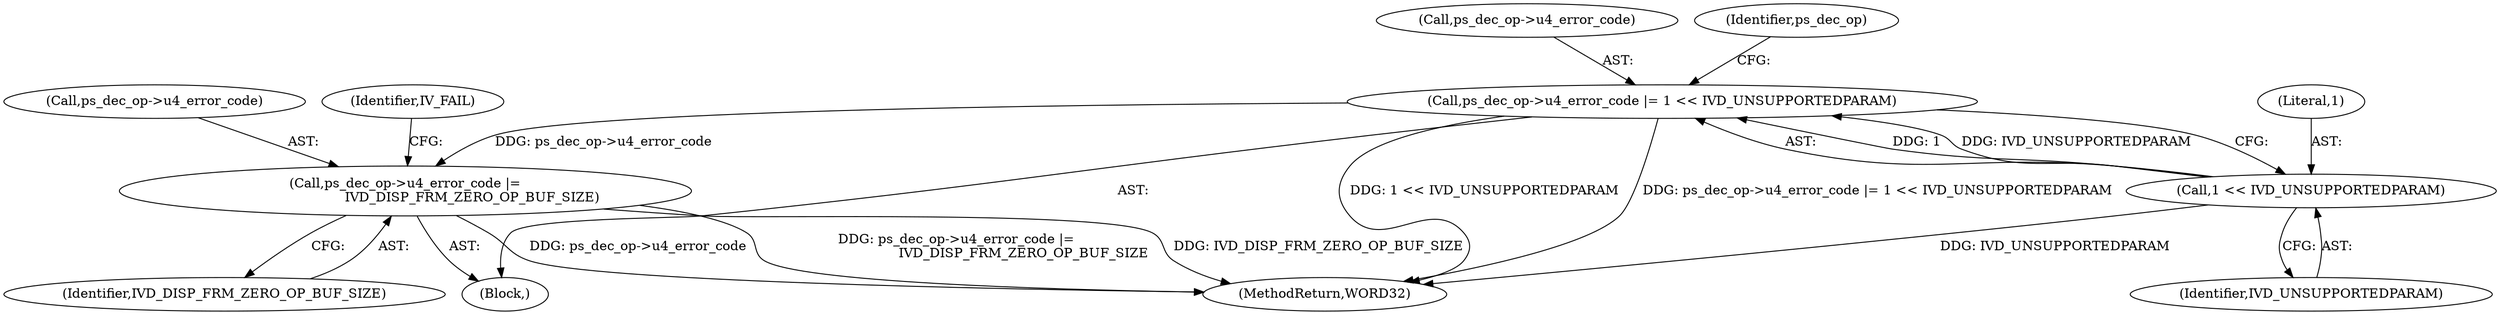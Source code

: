 digraph "0_Android_33ef7de9ddc8ea7eb9cbc440d1cf89957a0c267b@pointer" {
"1000448" [label="(Call,ps_dec_op->u4_error_code |=\n                                IVD_DISP_FRM_ZERO_OP_BUF_SIZE)"];
"1000441" [label="(Call,ps_dec_op->u4_error_code |= 1 << IVD_UNSUPPORTEDPARAM)"];
"1000445" [label="(Call,1 << IVD_UNSUPPORTEDPARAM)"];
"1000441" [label="(Call,ps_dec_op->u4_error_code |= 1 << IVD_UNSUPPORTEDPARAM)"];
"1000442" [label="(Call,ps_dec_op->u4_error_code)"];
"1000440" [label="(Block,)"];
"1000449" [label="(Call,ps_dec_op->u4_error_code)"];
"1000446" [label="(Literal,1)"];
"1000448" [label="(Call,ps_dec_op->u4_error_code |=\n                                IVD_DISP_FRM_ZERO_OP_BUF_SIZE)"];
"1000447" [label="(Identifier,IVD_UNSUPPORTEDPARAM)"];
"1000445" [label="(Call,1 << IVD_UNSUPPORTEDPARAM)"];
"1000452" [label="(Identifier,IVD_DISP_FRM_ZERO_OP_BUF_SIZE)"];
"1000454" [label="(Identifier,IV_FAIL)"];
"1000450" [label="(Identifier,ps_dec_op)"];
"1002186" [label="(MethodReturn,WORD32)"];
"1000448" -> "1000440"  [label="AST: "];
"1000448" -> "1000452"  [label="CFG: "];
"1000449" -> "1000448"  [label="AST: "];
"1000452" -> "1000448"  [label="AST: "];
"1000454" -> "1000448"  [label="CFG: "];
"1000448" -> "1002186"  [label="DDG: IVD_DISP_FRM_ZERO_OP_BUF_SIZE"];
"1000448" -> "1002186"  [label="DDG: ps_dec_op->u4_error_code"];
"1000448" -> "1002186"  [label="DDG: ps_dec_op->u4_error_code |=\n                                IVD_DISP_FRM_ZERO_OP_BUF_SIZE"];
"1000441" -> "1000448"  [label="DDG: ps_dec_op->u4_error_code"];
"1000441" -> "1000440"  [label="AST: "];
"1000441" -> "1000445"  [label="CFG: "];
"1000442" -> "1000441"  [label="AST: "];
"1000445" -> "1000441"  [label="AST: "];
"1000450" -> "1000441"  [label="CFG: "];
"1000441" -> "1002186"  [label="DDG: 1 << IVD_UNSUPPORTEDPARAM"];
"1000441" -> "1002186"  [label="DDG: ps_dec_op->u4_error_code |= 1 << IVD_UNSUPPORTEDPARAM"];
"1000445" -> "1000441"  [label="DDG: 1"];
"1000445" -> "1000441"  [label="DDG: IVD_UNSUPPORTEDPARAM"];
"1000445" -> "1000447"  [label="CFG: "];
"1000446" -> "1000445"  [label="AST: "];
"1000447" -> "1000445"  [label="AST: "];
"1000445" -> "1002186"  [label="DDG: IVD_UNSUPPORTEDPARAM"];
}
